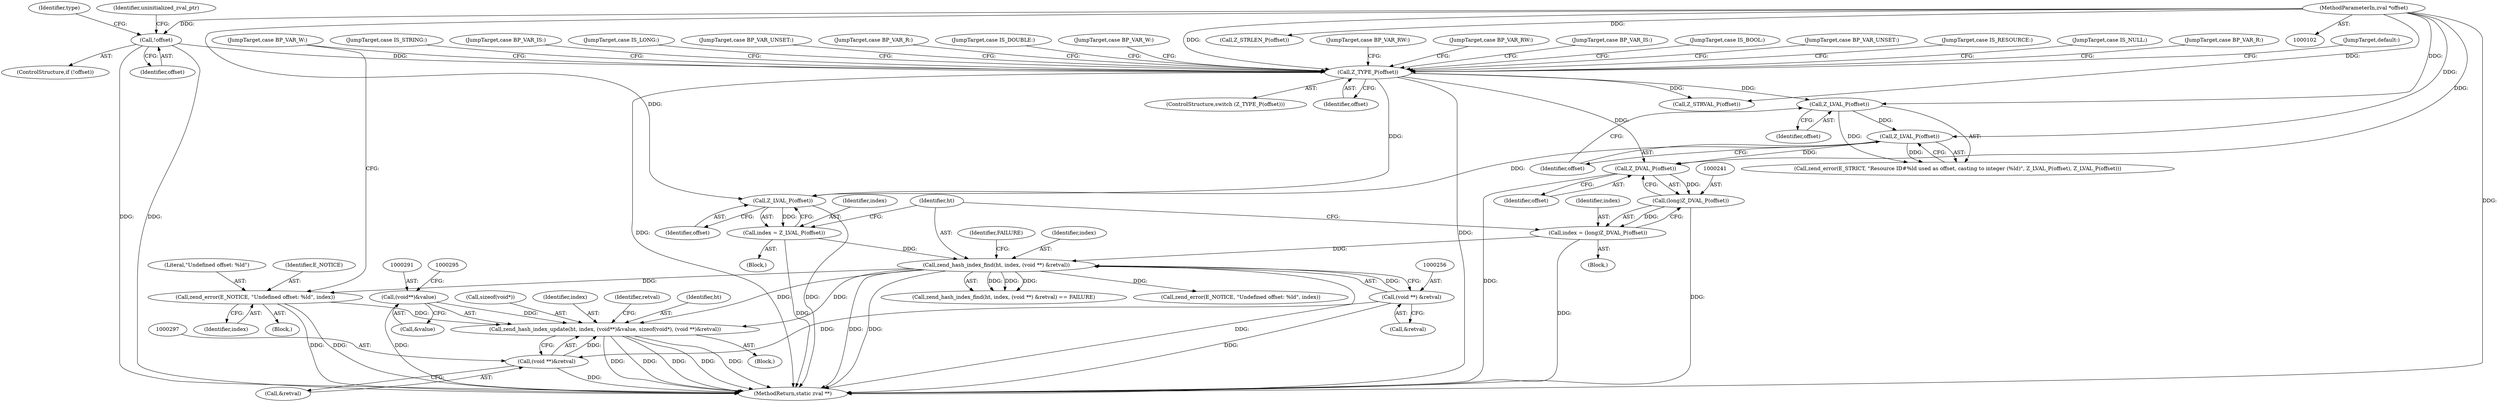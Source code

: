 digraph "1_php-src_ecb7f58a069be0dec4a6131b6351a761f808f22e?w=1_0@API" {
"1000287" [label="(Call,zend_hash_index_update(ht, index, (void**)&value, sizeof(void*), (void **)&retval))"];
"1000252" [label="(Call,zend_hash_index_find(ht, index, (void **) &retval))"];
"1000238" [label="(Call,index = (long)Z_DVAL_P(offset))"];
"1000240" [label="(Call,(long)Z_DVAL_P(offset))"];
"1000242" [label="(Call,Z_DVAL_P(offset))"];
"1000226" [label="(Call,Z_LVAL_P(offset))"];
"1000224" [label="(Call,Z_LVAL_P(offset))"];
"1000143" [label="(Call,Z_TYPE_P(offset))"];
"1000113" [label="(Call,!offset)"];
"1000105" [label="(MethodParameterIn,zval *offset)"];
"1000246" [label="(Call,index = Z_LVAL_P(offset))"];
"1000248" [label="(Call,Z_LVAL_P(offset))"];
"1000255" [label="(Call,(void **) &retval)"];
"1000278" [label="(Call,zend_error(E_NOTICE, \"Undefined offset: %ld\", index))"];
"1000290" [label="(Call,(void**)&value)"];
"1000296" [label="(Call,(void **)&retval)"];
"1000251" [label="(Call,zend_hash_index_find(ht, index, (void **) &retval) == FAILURE)"];
"1000242" [label="(Call,Z_DVAL_P(offset))"];
"1000224" [label="(Call,Z_LVAL_P(offset))"];
"1000105" [label="(MethodParameterIn,zval *offset)"];
"1000179" [label="(JumpTarget,case BP_VAR_IS:)"];
"1000230" [label="(JumpTarget,case IS_LONG:)"];
"1000301" [label="(Identifier,retval)"];
"1000112" [label="(ControlStructure,if (!offset))"];
"1000114" [label="(Identifier,offset)"];
"1000178" [label="(JumpTarget,case BP_VAR_UNSET:)"];
"1000237" [label="(Block,)"];
"1000124" [label="(Identifier,type)"];
"1000290" [label="(Call,(void**)&value)"];
"1000249" [label="(Identifier,offset)"];
"1000264" [label="(JumpTarget,case BP_VAR_R:)"];
"1000279" [label="(Identifier,E_NOTICE)"];
"1000228" [label="(JumpTarget,case IS_DOUBLE:)"];
"1000281" [label="(Identifier,index)"];
"1000225" [label="(Identifier,offset)"];
"1000191" [label="(JumpTarget,case BP_VAR_W:)"];
"1000149" [label="(Call,Z_STRVAL_P(offset))"];
"1000298" [label="(Call,&retval)"];
"1000227" [label="(Identifier,offset)"];
"1000142" [label="(ControlStructure,switch (Z_TYPE_P(offset)))"];
"1000186" [label="(JumpTarget,case BP_VAR_RW:)"];
"1000265" [label="(Call,zend_error(E_NOTICE, \"Undefined offset: %ld\", index))"];
"1000288" [label="(Identifier,ht)"];
"1000296" [label="(Call,(void **)&retval)"];
"1000255" [label="(Call,(void **) &retval)"];
"1000283" [label="(Block,)"];
"1000277" [label="(JumpTarget,case BP_VAR_RW:)"];
"1000252" [label="(Call,zend_hash_index_find(ht, index, (void **) &retval))"];
"1000119" [label="(Identifier,uninitialized_zval_ptr)"];
"1000270" [label="(JumpTarget,case BP_VAR_IS:)"];
"1000287" [label="(Call,zend_hash_index_update(ht, index, (void**)&value, sizeof(void*), (void **)&retval))"];
"1000280" [label="(Literal,\"Undefined offset: %ld\")"];
"1000248" [label="(Call,Z_LVAL_P(offset))"];
"1000113" [label="(Call,!offset)"];
"1000229" [label="(JumpTarget,case IS_BOOL:)"];
"1000253" [label="(Identifier,ht)"];
"1000226" [label="(Call,Z_LVAL_P(offset))"];
"1000221" [label="(Call,zend_error(E_STRICT, \"Resource ID#%ld used as offset, casting to integer (%ld)\", Z_LVAL_P(offset), Z_LVAL_P(offset)))"];
"1000243" [label="(Identifier,offset)"];
"1000154" [label="(Call,Z_STRLEN_P(offset))"];
"1000321" [label="(MethodReturn,static zval **)"];
"1000254" [label="(Identifier,index)"];
"1000278" [label="(Call,zend_error(E_NOTICE, \"Undefined offset: %ld\", index))"];
"1000269" [label="(JumpTarget,case BP_VAR_UNSET:)"];
"1000292" [label="(Call,&value)"];
"1000238" [label="(Call,index = (long)Z_DVAL_P(offset))"];
"1000220" [label="(JumpTarget,case IS_RESOURCE:)"];
"1000240" [label="(Call,(long)Z_DVAL_P(offset))"];
"1000246" [label="(Call,index = Z_LVAL_P(offset))"];
"1000212" [label="(JumpTarget,case IS_NULL:)"];
"1000245" [label="(Block,)"];
"1000247" [label="(Identifier,index)"];
"1000173" [label="(JumpTarget,case BP_VAR_R:)"];
"1000144" [label="(Identifier,offset)"];
"1000302" [label="(JumpTarget,default:)"];
"1000263" [label="(Block,)"];
"1000294" [label="(Call,sizeof(void*))"];
"1000289" [label="(Identifier,index)"];
"1000146" [label="(JumpTarget,case IS_STRING:)"];
"1000259" [label="(Identifier,FAILURE)"];
"1000257" [label="(Call,&retval)"];
"1000239" [label="(Identifier,index)"];
"1000143" [label="(Call,Z_TYPE_P(offset))"];
"1000282" [label="(JumpTarget,case BP_VAR_W:)"];
"1000287" -> "1000283"  [label="AST: "];
"1000287" -> "1000296"  [label="CFG: "];
"1000288" -> "1000287"  [label="AST: "];
"1000289" -> "1000287"  [label="AST: "];
"1000290" -> "1000287"  [label="AST: "];
"1000294" -> "1000287"  [label="AST: "];
"1000296" -> "1000287"  [label="AST: "];
"1000301" -> "1000287"  [label="CFG: "];
"1000287" -> "1000321"  [label="DDG: "];
"1000287" -> "1000321"  [label="DDG: "];
"1000287" -> "1000321"  [label="DDG: "];
"1000287" -> "1000321"  [label="DDG: "];
"1000287" -> "1000321"  [label="DDG: "];
"1000252" -> "1000287"  [label="DDG: "];
"1000252" -> "1000287"  [label="DDG: "];
"1000278" -> "1000287"  [label="DDG: "];
"1000290" -> "1000287"  [label="DDG: "];
"1000296" -> "1000287"  [label="DDG: "];
"1000252" -> "1000251"  [label="AST: "];
"1000252" -> "1000255"  [label="CFG: "];
"1000253" -> "1000252"  [label="AST: "];
"1000254" -> "1000252"  [label="AST: "];
"1000255" -> "1000252"  [label="AST: "];
"1000259" -> "1000252"  [label="CFG: "];
"1000252" -> "1000321"  [label="DDG: "];
"1000252" -> "1000321"  [label="DDG: "];
"1000252" -> "1000321"  [label="DDG: "];
"1000252" -> "1000251"  [label="DDG: "];
"1000252" -> "1000251"  [label="DDG: "];
"1000252" -> "1000251"  [label="DDG: "];
"1000238" -> "1000252"  [label="DDG: "];
"1000246" -> "1000252"  [label="DDG: "];
"1000255" -> "1000252"  [label="DDG: "];
"1000252" -> "1000265"  [label="DDG: "];
"1000252" -> "1000278"  [label="DDG: "];
"1000238" -> "1000237"  [label="AST: "];
"1000238" -> "1000240"  [label="CFG: "];
"1000239" -> "1000238"  [label="AST: "];
"1000240" -> "1000238"  [label="AST: "];
"1000253" -> "1000238"  [label="CFG: "];
"1000238" -> "1000321"  [label="DDG: "];
"1000240" -> "1000238"  [label="DDG: "];
"1000240" -> "1000242"  [label="CFG: "];
"1000241" -> "1000240"  [label="AST: "];
"1000242" -> "1000240"  [label="AST: "];
"1000240" -> "1000321"  [label="DDG: "];
"1000242" -> "1000240"  [label="DDG: "];
"1000242" -> "1000243"  [label="CFG: "];
"1000243" -> "1000242"  [label="AST: "];
"1000242" -> "1000321"  [label="DDG: "];
"1000226" -> "1000242"  [label="DDG: "];
"1000143" -> "1000242"  [label="DDG: "];
"1000105" -> "1000242"  [label="DDG: "];
"1000226" -> "1000221"  [label="AST: "];
"1000226" -> "1000227"  [label="CFG: "];
"1000227" -> "1000226"  [label="AST: "];
"1000221" -> "1000226"  [label="CFG: "];
"1000226" -> "1000221"  [label="DDG: "];
"1000224" -> "1000226"  [label="DDG: "];
"1000105" -> "1000226"  [label="DDG: "];
"1000226" -> "1000248"  [label="DDG: "];
"1000224" -> "1000221"  [label="AST: "];
"1000224" -> "1000225"  [label="CFG: "];
"1000225" -> "1000224"  [label="AST: "];
"1000227" -> "1000224"  [label="CFG: "];
"1000224" -> "1000221"  [label="DDG: "];
"1000143" -> "1000224"  [label="DDG: "];
"1000105" -> "1000224"  [label="DDG: "];
"1000143" -> "1000142"  [label="AST: "];
"1000143" -> "1000144"  [label="CFG: "];
"1000144" -> "1000143"  [label="AST: "];
"1000146" -> "1000143"  [label="CFG: "];
"1000173" -> "1000143"  [label="CFG: "];
"1000178" -> "1000143"  [label="CFG: "];
"1000179" -> "1000143"  [label="CFG: "];
"1000186" -> "1000143"  [label="CFG: "];
"1000191" -> "1000143"  [label="CFG: "];
"1000212" -> "1000143"  [label="CFG: "];
"1000220" -> "1000143"  [label="CFG: "];
"1000228" -> "1000143"  [label="CFG: "];
"1000229" -> "1000143"  [label="CFG: "];
"1000230" -> "1000143"  [label="CFG: "];
"1000264" -> "1000143"  [label="CFG: "];
"1000269" -> "1000143"  [label="CFG: "];
"1000270" -> "1000143"  [label="CFG: "];
"1000277" -> "1000143"  [label="CFG: "];
"1000282" -> "1000143"  [label="CFG: "];
"1000302" -> "1000143"  [label="CFG: "];
"1000143" -> "1000321"  [label="DDG: "];
"1000143" -> "1000321"  [label="DDG: "];
"1000113" -> "1000143"  [label="DDG: "];
"1000105" -> "1000143"  [label="DDG: "];
"1000143" -> "1000149"  [label="DDG: "];
"1000143" -> "1000248"  [label="DDG: "];
"1000113" -> "1000112"  [label="AST: "];
"1000113" -> "1000114"  [label="CFG: "];
"1000114" -> "1000113"  [label="AST: "];
"1000119" -> "1000113"  [label="CFG: "];
"1000124" -> "1000113"  [label="CFG: "];
"1000113" -> "1000321"  [label="DDG: "];
"1000113" -> "1000321"  [label="DDG: "];
"1000105" -> "1000113"  [label="DDG: "];
"1000105" -> "1000102"  [label="AST: "];
"1000105" -> "1000321"  [label="DDG: "];
"1000105" -> "1000149"  [label="DDG: "];
"1000105" -> "1000154"  [label="DDG: "];
"1000105" -> "1000248"  [label="DDG: "];
"1000246" -> "1000245"  [label="AST: "];
"1000246" -> "1000248"  [label="CFG: "];
"1000247" -> "1000246"  [label="AST: "];
"1000248" -> "1000246"  [label="AST: "];
"1000253" -> "1000246"  [label="CFG: "];
"1000246" -> "1000321"  [label="DDG: "];
"1000248" -> "1000246"  [label="DDG: "];
"1000248" -> "1000249"  [label="CFG: "];
"1000249" -> "1000248"  [label="AST: "];
"1000248" -> "1000321"  [label="DDG: "];
"1000255" -> "1000257"  [label="CFG: "];
"1000256" -> "1000255"  [label="AST: "];
"1000257" -> "1000255"  [label="AST: "];
"1000255" -> "1000321"  [label="DDG: "];
"1000255" -> "1000296"  [label="DDG: "];
"1000278" -> "1000263"  [label="AST: "];
"1000278" -> "1000281"  [label="CFG: "];
"1000279" -> "1000278"  [label="AST: "];
"1000280" -> "1000278"  [label="AST: "];
"1000281" -> "1000278"  [label="AST: "];
"1000282" -> "1000278"  [label="CFG: "];
"1000278" -> "1000321"  [label="DDG: "];
"1000278" -> "1000321"  [label="DDG: "];
"1000290" -> "1000292"  [label="CFG: "];
"1000291" -> "1000290"  [label="AST: "];
"1000292" -> "1000290"  [label="AST: "];
"1000295" -> "1000290"  [label="CFG: "];
"1000290" -> "1000321"  [label="DDG: "];
"1000296" -> "1000298"  [label="CFG: "];
"1000297" -> "1000296"  [label="AST: "];
"1000298" -> "1000296"  [label="AST: "];
"1000296" -> "1000321"  [label="DDG: "];
}
